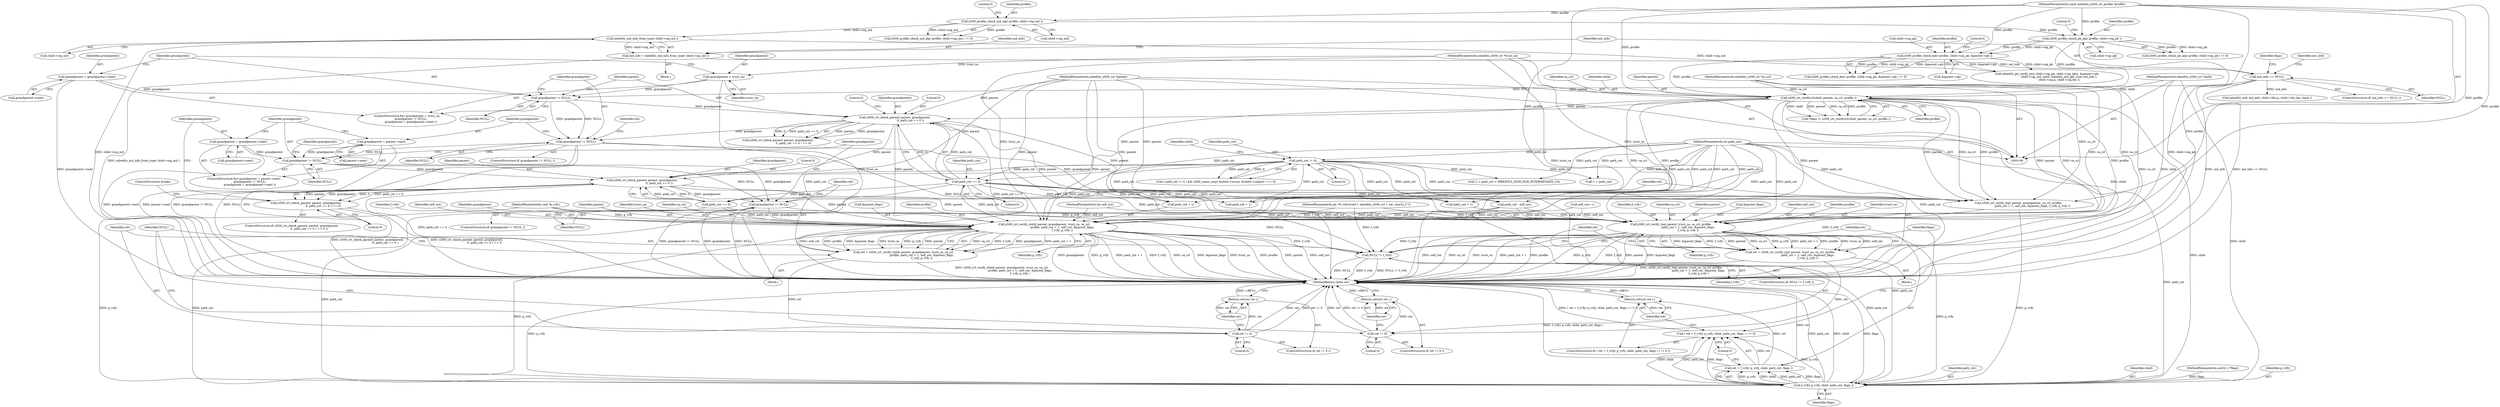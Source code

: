digraph "0_mbedtls_31458a18788b0cf0b722acda9bb2f2fe13a3fb32_1@API" {
"1000351" [label="(Call,grandparent != NULL)"];
"1000346" [label="(Call,grandparent = parent->next)"];
"1000354" [label="(Call,grandparent = grandparent->next)"];
"1000318" [label="(Call,grandparent != NULL)"];
"1000308" [label="(Call,x509_crt_check_parent( parent, grandparent,\n                                   0, path_cnt == 0 ))"];
"1000288" [label="(Call,x509_crt_verifycrl(child, parent, ca_crl, profile ))"];
"1000110" [label="(MethodParameterIn,mbedtls_x509_crt *child)"];
"1000111" [label="(MethodParameterIn,mbedtls_x509_crt *parent)"];
"1000113" [label="(MethodParameterIn,mbedtls_x509_crl *ca_crl)"];
"1000236" [label="(Call,x509_profile_check_key( profile, child->sig_pk, &parent->pk ))"];
"1000194" [label="(Call,x509_profile_check_pk_alg( profile, child->sig_pk ))"];
"1000182" [label="(Call,x509_profile_check_md_alg( profile, child->sig_md ))"];
"1000114" [label="(MethodParameterIn,const mbedtls_x509_crt_profile *profile)"];
"1000297" [label="(Call,grandparent != NULL)"];
"1000300" [label="(Call,grandparent = grandparent->next)"];
"1000294" [label="(Call,grandparent = trust_ca)"];
"1000112" [label="(MethodParameterIn,mbedtls_x509_crt *trust_ca)"];
"1000211" [label="(Call,md_info == NULL)"];
"1000204" [label="(Call,md_info = mbedtls_md_info_from_type( child->sig_md ))"];
"1000206" [label="(Call,mbedtls_md_info_from_type( child->sig_md ))"];
"1000312" [label="(Call,path_cnt == 0)"];
"1000115" [label="(MethodParameterIn,int path_cnt)"];
"1000131" [label="(Call,path_cnt != 0)"];
"1000380" [label="(Call,x509_crt_check_parent( parent, grandparent,\n                                       0, path_cnt == 0 ))"];
"1000379" [label="(Call,x509_crt_check_parent( parent, grandparent,\n                                       0, path_cnt == 0 ) == 0)"];
"1000390" [label="(Call,grandparent != NULL)"];
"1000396" [label="(Call,x509_crt_verify_child( parent, grandparent, trust_ca, ca_crl,\n                                         profile, path_cnt + 1, self_cnt, &parent_flags,\n                                         f_vrfy, p_vrfy ))"];
"1000394" [label="(Call,ret = x509_crt_verify_child( parent, grandparent, trust_ca, ca_crl,\n                                         profile, path_cnt + 1, self_cnt, &parent_flags,\n                                         f_vrfy, p_vrfy ))"];
"1000411" [label="(Call,ret != 0)"];
"1000414" [label="(Return,return( ret );)"];
"1000440" [label="(Call,NULL != f_vrfy)"];
"1000447" [label="(Call,f_vrfy( p_vrfy, child, path_cnt, flags ))"];
"1000444" [label="(Call,( ret = f_vrfy( p_vrfy, child, path_cnt, flags ) ) != 0)"];
"1000445" [label="(Call,ret = f_vrfy( p_vrfy, child, path_cnt, flags ))"];
"1000453" [label="(Return,return( ret );)"];
"1000420" [label="(Call,x509_crt_verify_top( parent, trust_ca, ca_crl, profile,\n                                       path_cnt + 1, self_cnt, &parent_flags,\n                                       f_vrfy, p_vrfy ))"];
"1000418" [label="(Call,ret = x509_crt_verify_top( parent, trust_ca, ca_crl, profile,\n                                       path_cnt + 1, self_cnt, &parent_flags,\n                                       f_vrfy, p_vrfy ))"];
"1000434" [label="(Call,ret != 0)"];
"1000437" [label="(Return,return( ret );)"];
"1000345" [label="(ControlStructure,for( grandparent = parent->next;\n             grandparent != NULL;\n             grandparent = grandparent->next ))"];
"1000195" [label="(Identifier,profile)"];
"1000204" [label="(Call,md_info = mbedtls_md_info_from_type( child->sig_md ))"];
"1000431" [label="(Identifier,f_vrfy)"];
"1000414" [label="(Return,return( ret );)"];
"1000110" [label="(MethodParameterIn,mbedtls_x509_crt *child)"];
"1000443" [label="(ControlStructure,if( ( ret = f_vrfy( p_vrfy, child, path_cnt, flags ) ) != 0 ))"];
"1000382" [label="(Identifier,grandparent)"];
"1000364" [label="(Identifier,grandparent)"];
"1000438" [label="(Identifier,ret)"];
"1000435" [label="(Identifier,ret)"];
"1000450" [label="(Identifier,path_cnt)"];
"1000113" [label="(MethodParameterIn,mbedtls_x509_crl *ca_crl)"];
"1000132" [label="(Identifier,path_cnt)"];
"1000130" [label="(Call,( path_cnt != 0 ) && x509_name_cmp( &child->issuer, &child->subject ) == 0)"];
"1000196" [label="(Call,child->sig_pk)"];
"1000314" [label="(Literal,0)"];
"1000351" [label="(Call,grandparent != NULL)"];
"1000194" [label="(Call,x509_profile_check_pk_alg( profile, child->sig_pk ))"];
"1000116" [label="(MethodParameterIn,int self_cnt)"];
"1000131" [label="(Call,path_cnt != 0)"];
"1000378" [label="(ControlStructure,if( x509_crt_check_parent( parent, grandparent,\n                                       0, path_cnt == 0 ) == 0 ))"];
"1000423" [label="(Identifier,ca_crl)"];
"1000419" [label="(Identifier,ret)"];
"1000417" [label="(Block,)"];
"1000388" [label="(ControlStructure,break;)"];
"1000397" [label="(Identifier,parent)"];
"1000457" [label="(Identifier,flags)"];
"1000212" [label="(Identifier,md_info)"];
"1000436" [label="(Literal,0)"];
"1000355" [label="(Identifier,grandparent)"];
"1000181" [label="(Call,x509_profile_check_md_alg( profile, child->sig_md ) != 0)"];
"1000311" [label="(Literal,0)"];
"1000421" [label="(Identifier,parent)"];
"1000384" [label="(Call,path_cnt == 0)"];
"1000285" [label="(Call,*flags |= x509_crt_verifycrl(child, parent, ca_crl, profile ))"];
"1000406" [label="(Call,&parent_flags)"];
"1000182" [label="(Call,x509_profile_check_md_alg( profile, child->sig_md ))"];
"1000320" [label="(Identifier,NULL)"];
"1000387" [label="(Literal,0)"];
"1000447" [label="(Call,f_vrfy( p_vrfy, child, path_cnt, flags ))"];
"1000446" [label="(Identifier,ret)"];
"1000309" [label="(Identifier,parent)"];
"1000207" [label="(Call,child->sig_md)"];
"1000222" [label="(Identifier,md_info)"];
"1000289" [label="(Identifier,child)"];
"1000193" [label="(Call,x509_profile_check_pk_alg( profile, child->sig_pk ) != 0)"];
"1000449" [label="(Identifier,child)"];
"1000313" [label="(Identifier,path_cnt)"];
"1000148" [label="(Call,1 + path_cnt > MBEDTLS_X509_MAX_INTERMEDIATE_CA)"];
"1000434" [label="(Call,ret != 0)"];
"1000439" [label="(ControlStructure,if( NULL != f_vrfy ))"];
"1000442" [label="(Identifier,f_vrfy)"];
"1000319" [label="(Identifier,grandparent)"];
"1000145" [label="(Call,self_cnt++)"];
"1000415" [label="(Identifier,ret)"];
"1000433" [label="(ControlStructure,if( ret != 0 ))"];
"1000115" [label="(MethodParameterIn,int path_cnt)"];
"1000401" [label="(Identifier,profile)"];
"1000429" [label="(Call,&parent_flags)"];
"1000356" [label="(Call,grandparent->next)"];
"1000111" [label="(MethodParameterIn,mbedtls_x509_crt *parent)"];
"1000133" [label="(Literal,0)"];
"1000312" [label="(Call,path_cnt == 0)"];
"1000149" [label="(Call,1 + path_cnt)"];
"1000315" [label="(Literal,0)"];
"1000392" [label="(Identifier,NULL)"];
"1000408" [label="(Identifier,f_vrfy)"];
"1000441" [label="(Identifier,NULL)"];
"1000432" [label="(Identifier,p_vrfy)"];
"1000297" [label="(Call,grandparent != NULL)"];
"1000396" [label="(Call,x509_crt_verify_child( parent, grandparent, trust_ca, ca_crl,\n                                         profile, path_cnt + 1, self_cnt, &parent_flags,\n                                         f_vrfy, p_vrfy ))"];
"1000295" [label="(Identifier,grandparent)"];
"1000440" [label="(Call,NULL != f_vrfy)"];
"1000383" [label="(Literal,0)"];
"1000206" [label="(Call,mbedtls_md_info_from_type( child->sig_md ))"];
"1000318" [label="(Call,grandparent != NULL)"];
"1000236" [label="(Call,x509_profile_check_key( profile, child->sig_pk, &parent->pk ))"];
"1000451" [label="(Identifier,flags)"];
"1000187" [label="(Literal,0)"];
"1000411" [label="(Call,ret != 0)"];
"1000418" [label="(Call,ret = x509_crt_verify_top( parent, trust_ca, ca_crl, profile,\n                                       path_cnt + 1, self_cnt, &parent_flags,\n                                       f_vrfy, p_vrfy ))"];
"1000294" [label="(Call,grandparent = trust_ca)"];
"1000292" [label="(Identifier,profile)"];
"1000112" [label="(MethodParameterIn,mbedtls_x509_crt *trust_ca)"];
"1000380" [label="(Call,x509_crt_check_parent( parent, grandparent,\n                                       0, path_cnt == 0 ))"];
"1000221" [label="(Call,mbedtls_md( md_info, child->tbs.p, child->tbs.len, hash ))"];
"1000245" [label="(Literal,0)"];
"1000324" [label="(Call,x509_crt_verify_top( parent, grandparent, ca_crl, profile,\n                                path_cnt + 1, self_cnt, &parent_flags, f_vrfy, p_vrfy ))"];
"1000235" [label="(Call,x509_profile_check_key( profile, child->sig_pk, &parent->pk ) != 0)"];
"1000308" [label="(Call,x509_crt_check_parent( parent, grandparent,\n                                   0, path_cnt == 0 ))"];
"1000238" [label="(Call,child->sig_pk)"];
"1000118" [label="(MethodParameterIn,int (*f_vrfy)(void *, mbedtls_x509_crt *, int, uint32_t *))"];
"1000420" [label="(Call,x509_crt_verify_top( parent, trust_ca, ca_crl, profile,\n                                       path_cnt + 1, self_cnt, &parent_flags,\n                                       f_vrfy, p_vrfy ))"];
"1000353" [label="(Identifier,NULL)"];
"1000307" [label="(Call,x509_crt_check_parent( parent, grandparent,\n                                   0, path_cnt == 0 ) == 0)"];
"1000119" [label="(MethodParameterIn,void *p_vrfy)"];
"1000184" [label="(Call,child->sig_md)"];
"1000120" [label="(Block,)"];
"1000410" [label="(ControlStructure,if( ret != 0 ))"];
"1000117" [label="(MethodParameterIn,uint32_t *flags)"];
"1000405" [label="(Identifier,self_cnt)"];
"1000398" [label="(Identifier,grandparent)"];
"1000348" [label="(Call,parent->next)"];
"1000300" [label="(Call,grandparent = grandparent->next)"];
"1000409" [label="(Identifier,p_vrfy)"];
"1000293" [label="(ControlStructure,for( grandparent = trust_ca;\n         grandparent != NULL;\n         grandparent = grandparent->next ))"];
"1000389" [label="(ControlStructure,if( grandparent != NULL ))"];
"1000453" [label="(Return,return( ret );)"];
"1000379" [label="(Call,x509_crt_check_parent( parent, grandparent,\n                                       0, path_cnt == 0 ) == 0)"];
"1000444" [label="(Call,( ret = f_vrfy( p_vrfy, child, path_cnt, flags ) ) != 0)"];
"1000138" [label="(Identifier,child)"];
"1000241" [label="(Call,&parent->pk)"];
"1000301" [label="(Identifier,grandparent)"];
"1000346" [label="(Call,grandparent = parent->next)"];
"1000425" [label="(Call,path_cnt + 1)"];
"1000428" [label="(Identifier,self_cnt)"];
"1000381" [label="(Identifier,parent)"];
"1000413" [label="(Literal,0)"];
"1000354" [label="(Call,grandparent = grandparent->next)"];
"1000211" [label="(Call,md_info == NULL)"];
"1000394" [label="(Call,ret = x509_crt_verify_child( parent, grandparent, trust_ca, ca_crl,\n                                         profile, path_cnt + 1, self_cnt, &parent_flags,\n                                         f_vrfy, p_vrfy ))"];
"1000393" [label="(Block,)"];
"1000183" [label="(Identifier,profile)"];
"1000329" [label="(Call,path_cnt + 1)"];
"1000296" [label="(Identifier,trust_ca)"];
"1000317" [label="(ControlStructure,if( grandparent != NULL ))"];
"1000290" [label="(Identifier,parent)"];
"1000352" [label="(Identifier,grandparent)"];
"1000114" [label="(MethodParameterIn,const mbedtls_x509_crt_profile *profile)"];
"1000373" [label="(Call,path_cnt - self_cnt)"];
"1000402" [label="(Call,path_cnt + 1)"];
"1000291" [label="(Identifier,ca_crl)"];
"1000299" [label="(Identifier,NULL)"];
"1000399" [label="(Identifier,trust_ca)"];
"1000310" [label="(Identifier,grandparent)"];
"1000298" [label="(Identifier,grandparent)"];
"1000424" [label="(Identifier,profile)"];
"1000412" [label="(Identifier,ret)"];
"1000395" [label="(Identifier,ret)"];
"1000437" [label="(Return,return( ret );)"];
"1000199" [label="(Literal,0)"];
"1000205" [label="(Identifier,md_info)"];
"1000323" [label="(Identifier,ret)"];
"1000452" [label="(Literal,0)"];
"1000391" [label="(Identifier,grandparent)"];
"1000390" [label="(Call,grandparent != NULL)"];
"1000454" [label="(Identifier,ret)"];
"1000448" [label="(Identifier,p_vrfy)"];
"1000210" [label="(ControlStructure,if( md_info == NULL ))"];
"1000237" [label="(Identifier,profile)"];
"1000213" [label="(Identifier,NULL)"];
"1000252" [label="(Call,mbedtls_pk_verify_ext( child->sig_pk, child->sig_opts, &parent->pk,\n                           child->sig_md, hash, mbedtls_md_get_size( md_info ),\n                           child->sig.p, child->sig.len ))"];
"1000217" [label="(Identifier,flags)"];
"1000445" [label="(Call,ret = f_vrfy( p_vrfy, child, path_cnt, flags ))"];
"1000347" [label="(Identifier,grandparent)"];
"1000302" [label="(Call,grandparent->next)"];
"1000461" [label="(MethodReturn,static int)"];
"1000400" [label="(Identifier,ca_crl)"];
"1000288" [label="(Call,x509_crt_verifycrl(child, parent, ca_crl, profile ))"];
"1000422" [label="(Identifier,trust_ca)"];
"1000351" -> "1000345"  [label="AST: "];
"1000351" -> "1000353"  [label="CFG: "];
"1000352" -> "1000351"  [label="AST: "];
"1000353" -> "1000351"  [label="AST: "];
"1000364" -> "1000351"  [label="CFG: "];
"1000391" -> "1000351"  [label="CFG: "];
"1000346" -> "1000351"  [label="DDG: grandparent"];
"1000354" -> "1000351"  [label="DDG: grandparent"];
"1000318" -> "1000351"  [label="DDG: NULL"];
"1000351" -> "1000380"  [label="DDG: grandparent"];
"1000351" -> "1000390"  [label="DDG: grandparent"];
"1000351" -> "1000390"  [label="DDG: NULL"];
"1000346" -> "1000345"  [label="AST: "];
"1000346" -> "1000348"  [label="CFG: "];
"1000347" -> "1000346"  [label="AST: "];
"1000348" -> "1000346"  [label="AST: "];
"1000352" -> "1000346"  [label="CFG: "];
"1000346" -> "1000461"  [label="DDG: parent->next"];
"1000354" -> "1000345"  [label="AST: "];
"1000354" -> "1000356"  [label="CFG: "];
"1000355" -> "1000354"  [label="AST: "];
"1000356" -> "1000354"  [label="AST: "];
"1000352" -> "1000354"  [label="CFG: "];
"1000354" -> "1000461"  [label="DDG: grandparent->next"];
"1000318" -> "1000317"  [label="AST: "];
"1000318" -> "1000320"  [label="CFG: "];
"1000319" -> "1000318"  [label="AST: "];
"1000320" -> "1000318"  [label="AST: "];
"1000323" -> "1000318"  [label="CFG: "];
"1000347" -> "1000318"  [label="CFG: "];
"1000318" -> "1000461"  [label="DDG: grandparent != NULL"];
"1000318" -> "1000461"  [label="DDG: NULL"];
"1000308" -> "1000318"  [label="DDG: grandparent"];
"1000297" -> "1000318"  [label="DDG: grandparent"];
"1000297" -> "1000318"  [label="DDG: NULL"];
"1000318" -> "1000324"  [label="DDG: grandparent"];
"1000318" -> "1000440"  [label="DDG: NULL"];
"1000308" -> "1000307"  [label="AST: "];
"1000308" -> "1000312"  [label="CFG: "];
"1000309" -> "1000308"  [label="AST: "];
"1000310" -> "1000308"  [label="AST: "];
"1000311" -> "1000308"  [label="AST: "];
"1000312" -> "1000308"  [label="AST: "];
"1000315" -> "1000308"  [label="CFG: "];
"1000308" -> "1000461"  [label="DDG: path_cnt == 0"];
"1000308" -> "1000307"  [label="DDG: parent"];
"1000308" -> "1000307"  [label="DDG: grandparent"];
"1000308" -> "1000307"  [label="DDG: 0"];
"1000308" -> "1000307"  [label="DDG: path_cnt == 0"];
"1000288" -> "1000308"  [label="DDG: parent"];
"1000111" -> "1000308"  [label="DDG: parent"];
"1000297" -> "1000308"  [label="DDG: grandparent"];
"1000312" -> "1000308"  [label="DDG: path_cnt"];
"1000312" -> "1000308"  [label="DDG: 0"];
"1000308" -> "1000324"  [label="DDG: parent"];
"1000308" -> "1000380"  [label="DDG: parent"];
"1000308" -> "1000396"  [label="DDG: parent"];
"1000308" -> "1000420"  [label="DDG: parent"];
"1000288" -> "1000285"  [label="AST: "];
"1000288" -> "1000292"  [label="CFG: "];
"1000289" -> "1000288"  [label="AST: "];
"1000290" -> "1000288"  [label="AST: "];
"1000291" -> "1000288"  [label="AST: "];
"1000292" -> "1000288"  [label="AST: "];
"1000285" -> "1000288"  [label="CFG: "];
"1000288" -> "1000461"  [label="DDG: child"];
"1000288" -> "1000285"  [label="DDG: child"];
"1000288" -> "1000285"  [label="DDG: parent"];
"1000288" -> "1000285"  [label="DDG: ca_crl"];
"1000288" -> "1000285"  [label="DDG: profile"];
"1000110" -> "1000288"  [label="DDG: child"];
"1000111" -> "1000288"  [label="DDG: parent"];
"1000113" -> "1000288"  [label="DDG: ca_crl"];
"1000236" -> "1000288"  [label="DDG: profile"];
"1000194" -> "1000288"  [label="DDG: profile"];
"1000114" -> "1000288"  [label="DDG: profile"];
"1000288" -> "1000324"  [label="DDG: parent"];
"1000288" -> "1000324"  [label="DDG: ca_crl"];
"1000288" -> "1000324"  [label="DDG: profile"];
"1000288" -> "1000380"  [label="DDG: parent"];
"1000288" -> "1000396"  [label="DDG: parent"];
"1000288" -> "1000396"  [label="DDG: ca_crl"];
"1000288" -> "1000396"  [label="DDG: profile"];
"1000288" -> "1000420"  [label="DDG: parent"];
"1000288" -> "1000420"  [label="DDG: ca_crl"];
"1000288" -> "1000420"  [label="DDG: profile"];
"1000288" -> "1000447"  [label="DDG: child"];
"1000110" -> "1000109"  [label="AST: "];
"1000110" -> "1000461"  [label="DDG: child"];
"1000110" -> "1000447"  [label="DDG: child"];
"1000111" -> "1000109"  [label="AST: "];
"1000111" -> "1000461"  [label="DDG: parent"];
"1000111" -> "1000324"  [label="DDG: parent"];
"1000111" -> "1000380"  [label="DDG: parent"];
"1000111" -> "1000396"  [label="DDG: parent"];
"1000111" -> "1000420"  [label="DDG: parent"];
"1000113" -> "1000109"  [label="AST: "];
"1000113" -> "1000461"  [label="DDG: ca_crl"];
"1000113" -> "1000324"  [label="DDG: ca_crl"];
"1000113" -> "1000396"  [label="DDG: ca_crl"];
"1000113" -> "1000420"  [label="DDG: ca_crl"];
"1000236" -> "1000235"  [label="AST: "];
"1000236" -> "1000241"  [label="CFG: "];
"1000237" -> "1000236"  [label="AST: "];
"1000238" -> "1000236"  [label="AST: "];
"1000241" -> "1000236"  [label="AST: "];
"1000245" -> "1000236"  [label="CFG: "];
"1000236" -> "1000235"  [label="DDG: profile"];
"1000236" -> "1000235"  [label="DDG: child->sig_pk"];
"1000236" -> "1000235"  [label="DDG: &parent->pk"];
"1000194" -> "1000236"  [label="DDG: profile"];
"1000194" -> "1000236"  [label="DDG: child->sig_pk"];
"1000114" -> "1000236"  [label="DDG: profile"];
"1000236" -> "1000252"  [label="DDG: child->sig_pk"];
"1000236" -> "1000252"  [label="DDG: &parent->pk"];
"1000194" -> "1000193"  [label="AST: "];
"1000194" -> "1000196"  [label="CFG: "];
"1000195" -> "1000194"  [label="AST: "];
"1000196" -> "1000194"  [label="AST: "];
"1000199" -> "1000194"  [label="CFG: "];
"1000194" -> "1000461"  [label="DDG: child->sig_pk"];
"1000194" -> "1000193"  [label="DDG: profile"];
"1000194" -> "1000193"  [label="DDG: child->sig_pk"];
"1000182" -> "1000194"  [label="DDG: profile"];
"1000114" -> "1000194"  [label="DDG: profile"];
"1000182" -> "1000181"  [label="AST: "];
"1000182" -> "1000184"  [label="CFG: "];
"1000183" -> "1000182"  [label="AST: "];
"1000184" -> "1000182"  [label="AST: "];
"1000187" -> "1000182"  [label="CFG: "];
"1000182" -> "1000181"  [label="DDG: profile"];
"1000182" -> "1000181"  [label="DDG: child->sig_md"];
"1000114" -> "1000182"  [label="DDG: profile"];
"1000182" -> "1000206"  [label="DDG: child->sig_md"];
"1000114" -> "1000109"  [label="AST: "];
"1000114" -> "1000461"  [label="DDG: profile"];
"1000114" -> "1000324"  [label="DDG: profile"];
"1000114" -> "1000396"  [label="DDG: profile"];
"1000114" -> "1000420"  [label="DDG: profile"];
"1000297" -> "1000293"  [label="AST: "];
"1000297" -> "1000299"  [label="CFG: "];
"1000298" -> "1000297"  [label="AST: "];
"1000299" -> "1000297"  [label="AST: "];
"1000309" -> "1000297"  [label="CFG: "];
"1000319" -> "1000297"  [label="CFG: "];
"1000300" -> "1000297"  [label="DDG: grandparent"];
"1000294" -> "1000297"  [label="DDG: grandparent"];
"1000211" -> "1000297"  [label="DDG: NULL"];
"1000300" -> "1000293"  [label="AST: "];
"1000300" -> "1000302"  [label="CFG: "];
"1000301" -> "1000300"  [label="AST: "];
"1000302" -> "1000300"  [label="AST: "];
"1000298" -> "1000300"  [label="CFG: "];
"1000300" -> "1000461"  [label="DDG: grandparent->next"];
"1000294" -> "1000293"  [label="AST: "];
"1000294" -> "1000296"  [label="CFG: "];
"1000295" -> "1000294"  [label="AST: "];
"1000296" -> "1000294"  [label="AST: "];
"1000298" -> "1000294"  [label="CFG: "];
"1000294" -> "1000461"  [label="DDG: trust_ca"];
"1000112" -> "1000294"  [label="DDG: trust_ca"];
"1000112" -> "1000109"  [label="AST: "];
"1000112" -> "1000461"  [label="DDG: trust_ca"];
"1000112" -> "1000396"  [label="DDG: trust_ca"];
"1000112" -> "1000420"  [label="DDG: trust_ca"];
"1000211" -> "1000210"  [label="AST: "];
"1000211" -> "1000213"  [label="CFG: "];
"1000212" -> "1000211"  [label="AST: "];
"1000213" -> "1000211"  [label="AST: "];
"1000217" -> "1000211"  [label="CFG: "];
"1000222" -> "1000211"  [label="CFG: "];
"1000211" -> "1000461"  [label="DDG: md_info"];
"1000211" -> "1000461"  [label="DDG: md_info == NULL"];
"1000204" -> "1000211"  [label="DDG: md_info"];
"1000211" -> "1000221"  [label="DDG: md_info"];
"1000204" -> "1000120"  [label="AST: "];
"1000204" -> "1000206"  [label="CFG: "];
"1000205" -> "1000204"  [label="AST: "];
"1000206" -> "1000204"  [label="AST: "];
"1000212" -> "1000204"  [label="CFG: "];
"1000204" -> "1000461"  [label="DDG: mbedtls_md_info_from_type( child->sig_md )"];
"1000206" -> "1000204"  [label="DDG: child->sig_md"];
"1000206" -> "1000207"  [label="CFG: "];
"1000207" -> "1000206"  [label="AST: "];
"1000206" -> "1000461"  [label="DDG: child->sig_md"];
"1000206" -> "1000252"  [label="DDG: child->sig_md"];
"1000312" -> "1000314"  [label="CFG: "];
"1000313" -> "1000312"  [label="AST: "];
"1000314" -> "1000312"  [label="AST: "];
"1000115" -> "1000312"  [label="DDG: path_cnt"];
"1000131" -> "1000312"  [label="DDG: path_cnt"];
"1000312" -> "1000324"  [label="DDG: path_cnt"];
"1000312" -> "1000329"  [label="DDG: path_cnt"];
"1000312" -> "1000373"  [label="DDG: path_cnt"];
"1000312" -> "1000384"  [label="DDG: path_cnt"];
"1000312" -> "1000396"  [label="DDG: path_cnt"];
"1000312" -> "1000402"  [label="DDG: path_cnt"];
"1000312" -> "1000420"  [label="DDG: path_cnt"];
"1000312" -> "1000425"  [label="DDG: path_cnt"];
"1000312" -> "1000447"  [label="DDG: path_cnt"];
"1000115" -> "1000109"  [label="AST: "];
"1000115" -> "1000461"  [label="DDG: path_cnt"];
"1000115" -> "1000131"  [label="DDG: path_cnt"];
"1000115" -> "1000148"  [label="DDG: path_cnt"];
"1000115" -> "1000149"  [label="DDG: path_cnt"];
"1000115" -> "1000324"  [label="DDG: path_cnt"];
"1000115" -> "1000329"  [label="DDG: path_cnt"];
"1000115" -> "1000373"  [label="DDG: path_cnt"];
"1000115" -> "1000384"  [label="DDG: path_cnt"];
"1000115" -> "1000396"  [label="DDG: path_cnt"];
"1000115" -> "1000402"  [label="DDG: path_cnt"];
"1000115" -> "1000420"  [label="DDG: path_cnt"];
"1000115" -> "1000425"  [label="DDG: path_cnt"];
"1000115" -> "1000447"  [label="DDG: path_cnt"];
"1000131" -> "1000130"  [label="AST: "];
"1000131" -> "1000133"  [label="CFG: "];
"1000132" -> "1000131"  [label="AST: "];
"1000133" -> "1000131"  [label="AST: "];
"1000138" -> "1000131"  [label="CFG: "];
"1000130" -> "1000131"  [label="CFG: "];
"1000131" -> "1000130"  [label="DDG: path_cnt"];
"1000131" -> "1000130"  [label="DDG: 0"];
"1000131" -> "1000148"  [label="DDG: path_cnt"];
"1000131" -> "1000149"  [label="DDG: path_cnt"];
"1000131" -> "1000324"  [label="DDG: path_cnt"];
"1000131" -> "1000329"  [label="DDG: path_cnt"];
"1000131" -> "1000373"  [label="DDG: path_cnt"];
"1000131" -> "1000384"  [label="DDG: path_cnt"];
"1000131" -> "1000396"  [label="DDG: path_cnt"];
"1000131" -> "1000402"  [label="DDG: path_cnt"];
"1000131" -> "1000420"  [label="DDG: path_cnt"];
"1000131" -> "1000425"  [label="DDG: path_cnt"];
"1000131" -> "1000447"  [label="DDG: path_cnt"];
"1000380" -> "1000379"  [label="AST: "];
"1000380" -> "1000384"  [label="CFG: "];
"1000381" -> "1000380"  [label="AST: "];
"1000382" -> "1000380"  [label="AST: "];
"1000383" -> "1000380"  [label="AST: "];
"1000384" -> "1000380"  [label="AST: "];
"1000387" -> "1000380"  [label="CFG: "];
"1000380" -> "1000461"  [label="DDG: path_cnt == 0"];
"1000380" -> "1000379"  [label="DDG: parent"];
"1000380" -> "1000379"  [label="DDG: grandparent"];
"1000380" -> "1000379"  [label="DDG: 0"];
"1000380" -> "1000379"  [label="DDG: path_cnt == 0"];
"1000384" -> "1000380"  [label="DDG: path_cnt"];
"1000384" -> "1000380"  [label="DDG: 0"];
"1000380" -> "1000390"  [label="DDG: grandparent"];
"1000380" -> "1000396"  [label="DDG: parent"];
"1000380" -> "1000420"  [label="DDG: parent"];
"1000379" -> "1000378"  [label="AST: "];
"1000379" -> "1000387"  [label="CFG: "];
"1000387" -> "1000379"  [label="AST: "];
"1000388" -> "1000379"  [label="CFG: "];
"1000355" -> "1000379"  [label="CFG: "];
"1000379" -> "1000461"  [label="DDG: x509_crt_check_parent( parent, grandparent,\n                                       0, path_cnt == 0 )"];
"1000379" -> "1000461"  [label="DDG: x509_crt_check_parent( parent, grandparent,\n                                       0, path_cnt == 0 ) == 0"];
"1000390" -> "1000389"  [label="AST: "];
"1000390" -> "1000392"  [label="CFG: "];
"1000391" -> "1000390"  [label="AST: "];
"1000392" -> "1000390"  [label="AST: "];
"1000395" -> "1000390"  [label="CFG: "];
"1000419" -> "1000390"  [label="CFG: "];
"1000390" -> "1000461"  [label="DDG: NULL"];
"1000390" -> "1000461"  [label="DDG: grandparent != NULL"];
"1000390" -> "1000461"  [label="DDG: grandparent"];
"1000390" -> "1000396"  [label="DDG: grandparent"];
"1000390" -> "1000440"  [label="DDG: NULL"];
"1000396" -> "1000394"  [label="AST: "];
"1000396" -> "1000409"  [label="CFG: "];
"1000397" -> "1000396"  [label="AST: "];
"1000398" -> "1000396"  [label="AST: "];
"1000399" -> "1000396"  [label="AST: "];
"1000400" -> "1000396"  [label="AST: "];
"1000401" -> "1000396"  [label="AST: "];
"1000402" -> "1000396"  [label="AST: "];
"1000405" -> "1000396"  [label="AST: "];
"1000406" -> "1000396"  [label="AST: "];
"1000408" -> "1000396"  [label="AST: "];
"1000409" -> "1000396"  [label="AST: "];
"1000394" -> "1000396"  [label="CFG: "];
"1000396" -> "1000461"  [label="DDG: profile"];
"1000396" -> "1000461"  [label="DDG: parent"];
"1000396" -> "1000461"  [label="DDG: self_cnt"];
"1000396" -> "1000461"  [label="DDG: grandparent"];
"1000396" -> "1000461"  [label="DDG: p_vrfy"];
"1000396" -> "1000461"  [label="DDG: path_cnt + 1"];
"1000396" -> "1000461"  [label="DDG: f_vrfy"];
"1000396" -> "1000461"  [label="DDG: ca_crl"];
"1000396" -> "1000461"  [label="DDG: &parent_flags"];
"1000396" -> "1000461"  [label="DDG: trust_ca"];
"1000396" -> "1000394"  [label="DDG: ca_crl"];
"1000396" -> "1000394"  [label="DDG: f_vrfy"];
"1000396" -> "1000394"  [label="DDG: grandparent"];
"1000396" -> "1000394"  [label="DDG: path_cnt + 1"];
"1000396" -> "1000394"  [label="DDG: self_cnt"];
"1000396" -> "1000394"  [label="DDG: profile"];
"1000396" -> "1000394"  [label="DDG: &parent_flags"];
"1000396" -> "1000394"  [label="DDG: trust_ca"];
"1000396" -> "1000394"  [label="DDG: p_vrfy"];
"1000396" -> "1000394"  [label="DDG: parent"];
"1000118" -> "1000396"  [label="DDG: f_vrfy"];
"1000373" -> "1000396"  [label="DDG: self_cnt"];
"1000373" -> "1000396"  [label="DDG: path_cnt"];
"1000145" -> "1000396"  [label="DDG: self_cnt"];
"1000116" -> "1000396"  [label="DDG: self_cnt"];
"1000119" -> "1000396"  [label="DDG: p_vrfy"];
"1000384" -> "1000396"  [label="DDG: path_cnt"];
"1000396" -> "1000440"  [label="DDG: f_vrfy"];
"1000396" -> "1000447"  [label="DDG: p_vrfy"];
"1000394" -> "1000393"  [label="AST: "];
"1000395" -> "1000394"  [label="AST: "];
"1000412" -> "1000394"  [label="CFG: "];
"1000394" -> "1000461"  [label="DDG: x509_crt_verify_child( parent, grandparent, trust_ca, ca_crl,\n                                         profile, path_cnt + 1, self_cnt, &parent_flags,\n                                         f_vrfy, p_vrfy )"];
"1000394" -> "1000411"  [label="DDG: ret"];
"1000411" -> "1000410"  [label="AST: "];
"1000411" -> "1000413"  [label="CFG: "];
"1000412" -> "1000411"  [label="AST: "];
"1000413" -> "1000411"  [label="AST: "];
"1000415" -> "1000411"  [label="CFG: "];
"1000441" -> "1000411"  [label="CFG: "];
"1000411" -> "1000461"  [label="DDG: ret != 0"];
"1000411" -> "1000461"  [label="DDG: ret"];
"1000411" -> "1000414"  [label="DDG: ret"];
"1000414" -> "1000410"  [label="AST: "];
"1000414" -> "1000415"  [label="CFG: "];
"1000415" -> "1000414"  [label="AST: "];
"1000461" -> "1000414"  [label="CFG: "];
"1000414" -> "1000461"  [label="DDG: <RET>"];
"1000415" -> "1000414"  [label="DDG: ret"];
"1000440" -> "1000439"  [label="AST: "];
"1000440" -> "1000442"  [label="CFG: "];
"1000441" -> "1000440"  [label="AST: "];
"1000442" -> "1000440"  [label="AST: "];
"1000446" -> "1000440"  [label="CFG: "];
"1000457" -> "1000440"  [label="CFG: "];
"1000440" -> "1000461"  [label="DDG: f_vrfy"];
"1000440" -> "1000461"  [label="DDG: NULL != f_vrfy"];
"1000440" -> "1000461"  [label="DDG: NULL"];
"1000324" -> "1000440"  [label="DDG: f_vrfy"];
"1000420" -> "1000440"  [label="DDG: f_vrfy"];
"1000118" -> "1000440"  [label="DDG: f_vrfy"];
"1000447" -> "1000445"  [label="AST: "];
"1000447" -> "1000451"  [label="CFG: "];
"1000448" -> "1000447"  [label="AST: "];
"1000449" -> "1000447"  [label="AST: "];
"1000450" -> "1000447"  [label="AST: "];
"1000451" -> "1000447"  [label="AST: "];
"1000445" -> "1000447"  [label="CFG: "];
"1000447" -> "1000461"  [label="DDG: path_cnt"];
"1000447" -> "1000461"  [label="DDG: child"];
"1000447" -> "1000461"  [label="DDG: flags"];
"1000447" -> "1000461"  [label="DDG: p_vrfy"];
"1000447" -> "1000444"  [label="DDG: p_vrfy"];
"1000447" -> "1000444"  [label="DDG: child"];
"1000447" -> "1000444"  [label="DDG: path_cnt"];
"1000447" -> "1000444"  [label="DDG: flags"];
"1000447" -> "1000445"  [label="DDG: p_vrfy"];
"1000447" -> "1000445"  [label="DDG: child"];
"1000447" -> "1000445"  [label="DDG: path_cnt"];
"1000447" -> "1000445"  [label="DDG: flags"];
"1000324" -> "1000447"  [label="DDG: p_vrfy"];
"1000420" -> "1000447"  [label="DDG: p_vrfy"];
"1000119" -> "1000447"  [label="DDG: p_vrfy"];
"1000373" -> "1000447"  [label="DDG: path_cnt"];
"1000384" -> "1000447"  [label="DDG: path_cnt"];
"1000117" -> "1000447"  [label="DDG: flags"];
"1000444" -> "1000443"  [label="AST: "];
"1000444" -> "1000452"  [label="CFG: "];
"1000445" -> "1000444"  [label="AST: "];
"1000452" -> "1000444"  [label="AST: "];
"1000454" -> "1000444"  [label="CFG: "];
"1000457" -> "1000444"  [label="CFG: "];
"1000444" -> "1000461"  [label="DDG: ( ret = f_vrfy( p_vrfy, child, path_cnt, flags ) ) != 0"];
"1000445" -> "1000444"  [label="DDG: ret"];
"1000446" -> "1000445"  [label="AST: "];
"1000452" -> "1000445"  [label="CFG: "];
"1000445" -> "1000461"  [label="DDG: ret"];
"1000445" -> "1000461"  [label="DDG: f_vrfy( p_vrfy, child, path_cnt, flags )"];
"1000445" -> "1000453"  [label="DDG: ret"];
"1000453" -> "1000443"  [label="AST: "];
"1000453" -> "1000454"  [label="CFG: "];
"1000454" -> "1000453"  [label="AST: "];
"1000461" -> "1000453"  [label="CFG: "];
"1000453" -> "1000461"  [label="DDG: <RET>"];
"1000454" -> "1000453"  [label="DDG: ret"];
"1000420" -> "1000418"  [label="AST: "];
"1000420" -> "1000432"  [label="CFG: "];
"1000421" -> "1000420"  [label="AST: "];
"1000422" -> "1000420"  [label="AST: "];
"1000423" -> "1000420"  [label="AST: "];
"1000424" -> "1000420"  [label="AST: "];
"1000425" -> "1000420"  [label="AST: "];
"1000428" -> "1000420"  [label="AST: "];
"1000429" -> "1000420"  [label="AST: "];
"1000431" -> "1000420"  [label="AST: "];
"1000432" -> "1000420"  [label="AST: "];
"1000418" -> "1000420"  [label="CFG: "];
"1000420" -> "1000461"  [label="DDG: self_cnt"];
"1000420" -> "1000461"  [label="DDG: ca_crl"];
"1000420" -> "1000461"  [label="DDG: trust_ca"];
"1000420" -> "1000461"  [label="DDG: path_cnt + 1"];
"1000420" -> "1000461"  [label="DDG: profile"];
"1000420" -> "1000461"  [label="DDG: p_vrfy"];
"1000420" -> "1000461"  [label="DDG: f_vrfy"];
"1000420" -> "1000461"  [label="DDG: parent"];
"1000420" -> "1000461"  [label="DDG: &parent_flags"];
"1000420" -> "1000418"  [label="DDG: &parent_flags"];
"1000420" -> "1000418"  [label="DDG: f_vrfy"];
"1000420" -> "1000418"  [label="DDG: parent"];
"1000420" -> "1000418"  [label="DDG: ca_crl"];
"1000420" -> "1000418"  [label="DDG: p_vrfy"];
"1000420" -> "1000418"  [label="DDG: path_cnt + 1"];
"1000420" -> "1000418"  [label="DDG: profile"];
"1000420" -> "1000418"  [label="DDG: trust_ca"];
"1000420" -> "1000418"  [label="DDG: self_cnt"];
"1000373" -> "1000420"  [label="DDG: path_cnt"];
"1000373" -> "1000420"  [label="DDG: self_cnt"];
"1000384" -> "1000420"  [label="DDG: path_cnt"];
"1000145" -> "1000420"  [label="DDG: self_cnt"];
"1000116" -> "1000420"  [label="DDG: self_cnt"];
"1000118" -> "1000420"  [label="DDG: f_vrfy"];
"1000119" -> "1000420"  [label="DDG: p_vrfy"];
"1000418" -> "1000417"  [label="AST: "];
"1000419" -> "1000418"  [label="AST: "];
"1000435" -> "1000418"  [label="CFG: "];
"1000418" -> "1000461"  [label="DDG: x509_crt_verify_top( parent, trust_ca, ca_crl, profile,\n                                       path_cnt + 1, self_cnt, &parent_flags,\n                                       f_vrfy, p_vrfy )"];
"1000418" -> "1000434"  [label="DDG: ret"];
"1000434" -> "1000433"  [label="AST: "];
"1000434" -> "1000436"  [label="CFG: "];
"1000435" -> "1000434"  [label="AST: "];
"1000436" -> "1000434"  [label="AST: "];
"1000438" -> "1000434"  [label="CFG: "];
"1000441" -> "1000434"  [label="CFG: "];
"1000434" -> "1000461"  [label="DDG: ret != 0"];
"1000434" -> "1000461"  [label="DDG: ret"];
"1000434" -> "1000437"  [label="DDG: ret"];
"1000437" -> "1000433"  [label="AST: "];
"1000437" -> "1000438"  [label="CFG: "];
"1000438" -> "1000437"  [label="AST: "];
"1000461" -> "1000437"  [label="CFG: "];
"1000437" -> "1000461"  [label="DDG: <RET>"];
"1000438" -> "1000437"  [label="DDG: ret"];
}
